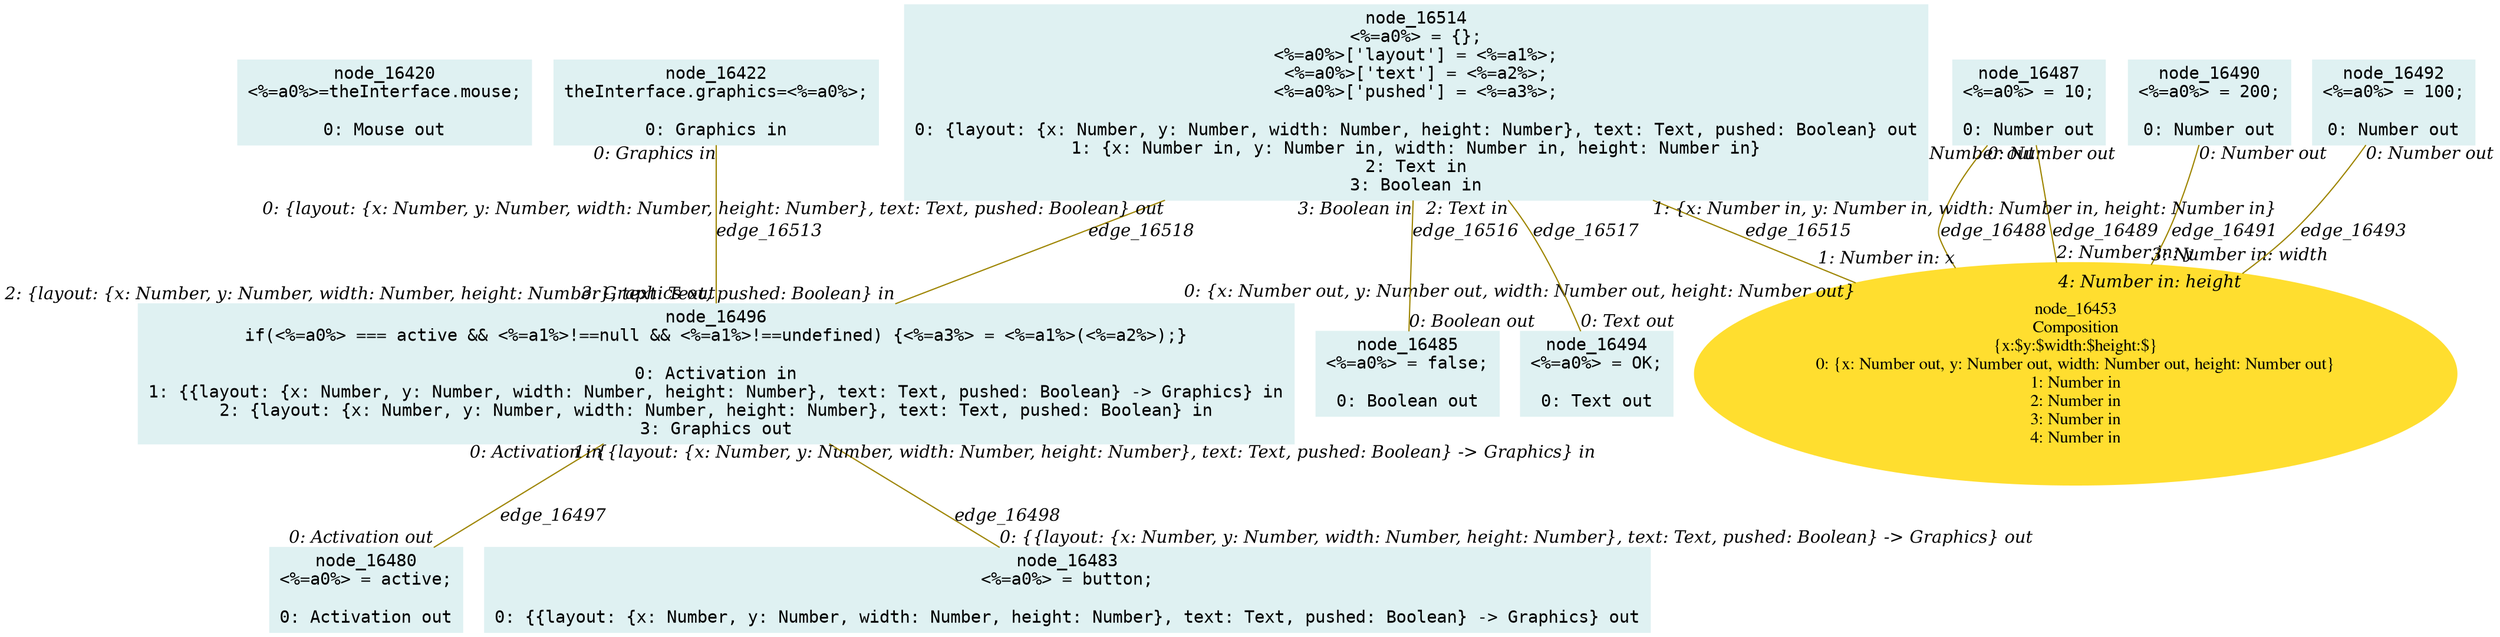 digraph g{node_16420 [shape="box", style="filled", color="#dff1f2", fontname="Courier", label="node_16420
<%=a0%>=theInterface.mouse;

0: Mouse out" ]
node_16422 [shape="box", style="filled", color="#dff1f2", fontname="Courier", label="node_16422
theInterface.graphics=<%=a0%>;

0: Graphics in" ]
node_16453 [shape="ellipse", style="filled", color="#ffde2f", fontname="Times", label="node_16453
Composition
{x:$y:$width:$height:$}
0: {x: Number out, y: Number out, width: Number out, height: Number out}
1: Number in
2: Number in
3: Number in
4: Number in" ]
node_16480 [shape="box", style="filled", color="#dff1f2", fontname="Courier", label="node_16480
<%=a0%> = active;

0: Activation out" ]
node_16483 [shape="box", style="filled", color="#dff1f2", fontname="Courier", label="node_16483
<%=a0%> = button;

0: {{layout: {x: Number, y: Number, width: Number, height: Number}, text: Text, pushed: Boolean} -> Graphics} out" ]
node_16485 [shape="box", style="filled", color="#dff1f2", fontname="Courier", label="node_16485
<%=a0%> = false;

0: Boolean out" ]
node_16487 [shape="box", style="filled", color="#dff1f2", fontname="Courier", label="node_16487
<%=a0%> = 10;

0: Number out" ]
node_16490 [shape="box", style="filled", color="#dff1f2", fontname="Courier", label="node_16490
<%=a0%> = 200;

0: Number out" ]
node_16492 [shape="box", style="filled", color="#dff1f2", fontname="Courier", label="node_16492
<%=a0%> = 100;

0: Number out" ]
node_16494 [shape="box", style="filled", color="#dff1f2", fontname="Courier", label="node_16494
<%=a0%> = OK;

0: Text out" ]
node_16496 [shape="box", style="filled", color="#dff1f2", fontname="Courier", label="node_16496
if(<%=a0%> === active && <%=a1%>!==null && <%=a1%>!==undefined) {<%=a3%> = <%=a1%>(<%=a2%>);}

0: Activation in
1: {{layout: {x: Number, y: Number, width: Number, height: Number}, text: Text, pushed: Boolean} -> Graphics} in
2: {layout: {x: Number, y: Number, width: Number, height: Number}, text: Text, pushed: Boolean} in
3: Graphics out" ]
node_16514 [shape="box", style="filled", color="#dff1f2", fontname="Courier", label="node_16514
<%=a0%> = {};
<%=a0%>['layout'] = <%=a1%>;
<%=a0%>['text'] = <%=a2%>;
<%=a0%>['pushed'] = <%=a3%>;

0: {layout: {x: Number, y: Number, width: Number, height: Number}, text: Text, pushed: Boolean} out
1: {x: Number in, y: Number in, width: Number in, height: Number in}
2: Text in
3: Boolean in" ]
node_16487 -> node_16453 [dir=none, arrowHead=none, fontname="Times-Italic", arrowsize=1, color="#9d8400", label="edge_16488",  headlabel="1: Number in: x", taillabel="0: Number out" ]
node_16487 -> node_16453 [dir=none, arrowHead=none, fontname="Times-Italic", arrowsize=1, color="#9d8400", label="edge_16489",  headlabel="2: Number in: y", taillabel="0: Number out" ]
node_16490 -> node_16453 [dir=none, arrowHead=none, fontname="Times-Italic", arrowsize=1, color="#9d8400", label="edge_16491",  headlabel="3: Number in: width", taillabel="0: Number out" ]
node_16492 -> node_16453 [dir=none, arrowHead=none, fontname="Times-Italic", arrowsize=1, color="#9d8400", label="edge_16493",  headlabel="4: Number in: height", taillabel="0: Number out" ]
node_16496 -> node_16480 [dir=none, arrowHead=none, fontname="Times-Italic", arrowsize=1, color="#9d8400", label="edge_16497",  headlabel="0: Activation out", taillabel="0: Activation in" ]
node_16496 -> node_16483 [dir=none, arrowHead=none, fontname="Times-Italic", arrowsize=1, color="#9d8400", label="edge_16498",  headlabel="0: {{layout: {x: Number, y: Number, width: Number, height: Number}, text: Text, pushed: Boolean} -> Graphics} out", taillabel="1: {{layout: {x: Number, y: Number, width: Number, height: Number}, text: Text, pushed: Boolean} -> Graphics} in" ]
node_16422 -> node_16496 [dir=none, arrowHead=none, fontname="Times-Italic", arrowsize=1, color="#9d8400", label="edge_16513",  headlabel="3: Graphics out", taillabel="0: Graphics in" ]
node_16514 -> node_16453 [dir=none, arrowHead=none, fontname="Times-Italic", arrowsize=1, color="#9d8400", label="edge_16515",  headlabel="0: {x: Number out, y: Number out, width: Number out, height: Number out}", taillabel="1: {x: Number in, y: Number in, width: Number in, height: Number in}" ]
node_16514 -> node_16485 [dir=none, arrowHead=none, fontname="Times-Italic", arrowsize=1, color="#9d8400", label="edge_16516",  headlabel="0: Boolean out", taillabel="3: Boolean in" ]
node_16514 -> node_16494 [dir=none, arrowHead=none, fontname="Times-Italic", arrowsize=1, color="#9d8400", label="edge_16517",  headlabel="0: Text out", taillabel="2: Text in" ]
node_16514 -> node_16496 [dir=none, arrowHead=none, fontname="Times-Italic", arrowsize=1, color="#9d8400", label="edge_16518",  headlabel="2: {layout: {x: Number, y: Number, width: Number, height: Number}, text: Text, pushed: Boolean} in", taillabel="0: {layout: {x: Number, y: Number, width: Number, height: Number}, text: Text, pushed: Boolean} out" ]
}